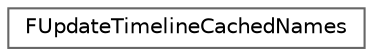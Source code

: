 digraph "Graphical Class Hierarchy"
{
 // INTERACTIVE_SVG=YES
 // LATEX_PDF_SIZE
  bgcolor="transparent";
  edge [fontname=Helvetica,fontsize=10,labelfontname=Helvetica,labelfontsize=10];
  node [fontname=Helvetica,fontsize=10,shape=box,height=0.2,width=0.4];
  rankdir="LR";
  Node0 [id="Node000000",label="FUpdateTimelineCachedNames",height=0.2,width=0.4,color="grey40", fillcolor="white", style="filled",URL="$df/d1d/structFUpdateTimelineCachedNames.html",tooltip="Structure storing information about one event track."];
}
